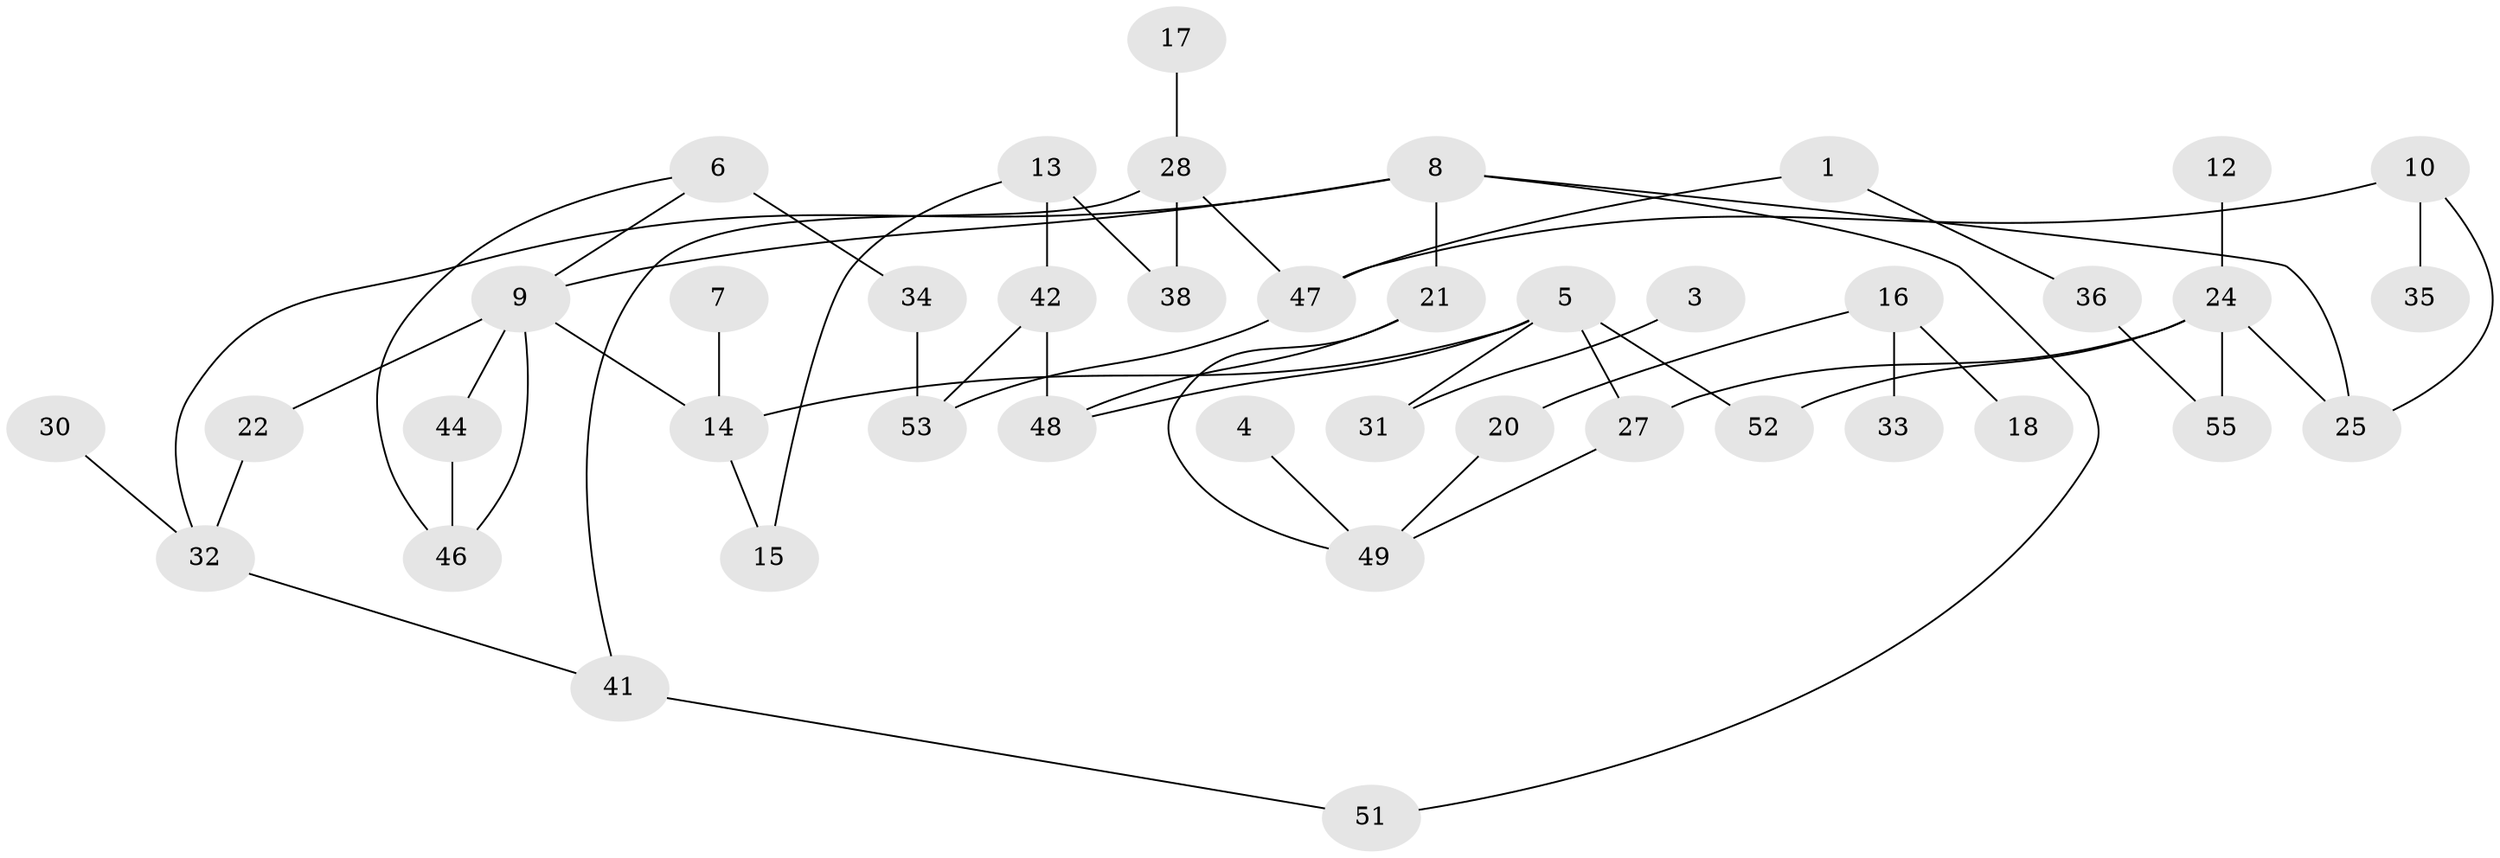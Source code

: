 // original degree distribution, {1: 0.23893805309734514, 0: 0.11504424778761062, 3: 0.1592920353982301, 2: 0.34513274336283184, 4: 0.10619469026548672, 5: 0.02654867256637168, 6: 0.008849557522123894}
// Generated by graph-tools (version 1.1) at 2025/33/03/09/25 02:33:35]
// undirected, 42 vertices, 55 edges
graph export_dot {
graph [start="1"]
  node [color=gray90,style=filled];
  1;
  3;
  4;
  5;
  6;
  7;
  8;
  9;
  10;
  12;
  13;
  14;
  15;
  16;
  17;
  18;
  20;
  21;
  22;
  24;
  25;
  27;
  28;
  30;
  31;
  32;
  33;
  34;
  35;
  36;
  38;
  41;
  42;
  44;
  46;
  47;
  48;
  49;
  51;
  52;
  53;
  55;
  1 -- 36 [weight=1.0];
  1 -- 47 [weight=1.0];
  3 -- 31 [weight=1.0];
  4 -- 49 [weight=1.0];
  5 -- 14 [weight=1.0];
  5 -- 27 [weight=1.0];
  5 -- 31 [weight=1.0];
  5 -- 48 [weight=1.0];
  5 -- 52 [weight=1.0];
  6 -- 9 [weight=1.0];
  6 -- 34 [weight=2.0];
  6 -- 46 [weight=1.0];
  7 -- 14 [weight=1.0];
  8 -- 9 [weight=1.0];
  8 -- 21 [weight=1.0];
  8 -- 25 [weight=1.0];
  8 -- 32 [weight=1.0];
  8 -- 51 [weight=1.0];
  9 -- 14 [weight=3.0];
  9 -- 22 [weight=1.0];
  9 -- 44 [weight=1.0];
  9 -- 46 [weight=1.0];
  10 -- 25 [weight=1.0];
  10 -- 35 [weight=1.0];
  10 -- 47 [weight=1.0];
  12 -- 24 [weight=1.0];
  13 -- 15 [weight=1.0];
  13 -- 38 [weight=1.0];
  13 -- 42 [weight=1.0];
  14 -- 15 [weight=1.0];
  16 -- 18 [weight=1.0];
  16 -- 20 [weight=1.0];
  16 -- 33 [weight=1.0];
  17 -- 28 [weight=3.0];
  20 -- 49 [weight=1.0];
  21 -- 48 [weight=1.0];
  21 -- 49 [weight=1.0];
  22 -- 32 [weight=1.0];
  24 -- 25 [weight=1.0];
  24 -- 27 [weight=1.0];
  24 -- 52 [weight=1.0];
  24 -- 55 [weight=1.0];
  27 -- 49 [weight=1.0];
  28 -- 38 [weight=1.0];
  28 -- 41 [weight=1.0];
  28 -- 47 [weight=1.0];
  30 -- 32 [weight=1.0];
  32 -- 41 [weight=1.0];
  34 -- 53 [weight=1.0];
  36 -- 55 [weight=1.0];
  41 -- 51 [weight=1.0];
  42 -- 48 [weight=1.0];
  42 -- 53 [weight=1.0];
  44 -- 46 [weight=1.0];
  47 -- 53 [weight=1.0];
}
